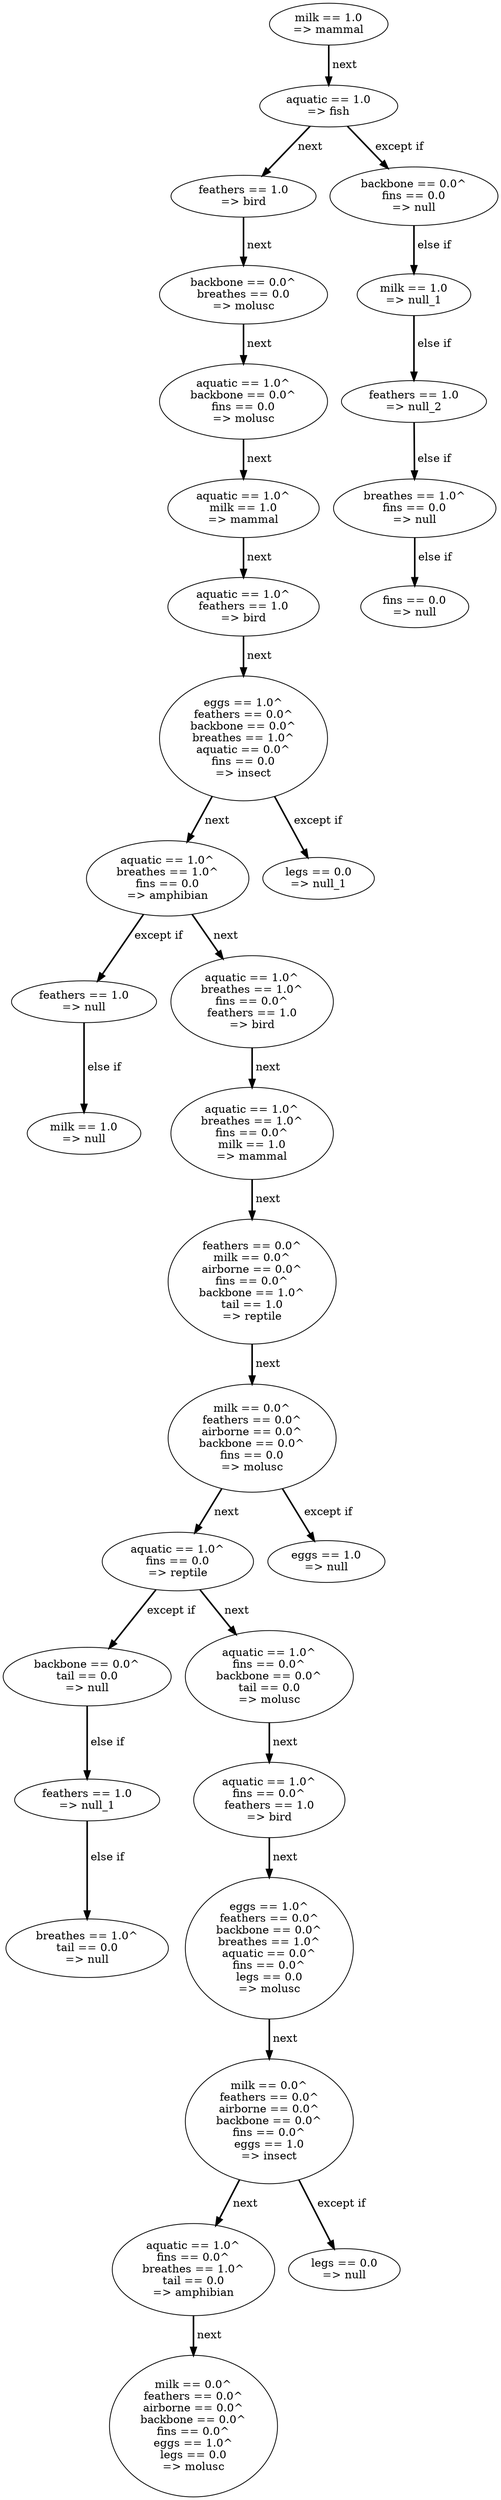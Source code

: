 digraph tree {
    "milk == 1.0
=> mammal";
    "aquatic == 1.0
=> fish";
    "feathers == 1.0
=> bird";
    "backbone == 0.0^
breathes == 0.0
=> molusc";
    "aquatic == 1.0^
backbone == 0.0^
fins == 0.0
=> molusc";
    "aquatic == 1.0^
milk == 1.0
=> mammal";
    "aquatic == 1.0^
feathers == 1.0
=> bird";
    "eggs == 1.0^
feathers == 0.0^
backbone == 0.0^
breathes == 1.0^
aquatic == 0.0^
fins == 0.0
=> insect";
    "aquatic == 1.0^
breathes == 1.0^
fins == 0.0
=> amphibian";
    "feathers == 1.0
=> null";
    "milk == 1.0
=> null";
    "aquatic == 1.0^
breathes == 1.0^
fins == 0.0^
feathers == 1.0
=> bird";
    "aquatic == 1.0^
breathes == 1.0^
fins == 0.0^
milk == 1.0
=> mammal";
    "feathers == 0.0^
milk == 0.0^
airborne == 0.0^
fins == 0.0^
backbone == 1.0^
tail == 1.0
=> reptile";
    "milk == 0.0^
feathers == 0.0^
airborne == 0.0^
backbone == 0.0^
fins == 0.0
=> molusc";
    "aquatic == 1.0^
fins == 0.0
=> reptile";
    "backbone == 0.0^
tail == 0.0
=> null";
    "feathers == 1.0
=> null_1";
    "breathes == 1.0^
tail == 0.0
=> null";
    "aquatic == 1.0^
fins == 0.0^
backbone == 0.0^
tail == 0.0
=> molusc";
    "aquatic == 1.0^
fins == 0.0^
feathers == 1.0
=> bird";
    "eggs == 1.0^
feathers == 0.0^
backbone == 0.0^
breathes == 1.0^
aquatic == 0.0^
fins == 0.0^
legs == 0.0
=> molusc";
    "milk == 0.0^
feathers == 0.0^
airborne == 0.0^
backbone == 0.0^
fins == 0.0^
eggs == 1.0
=> insect";
    "aquatic == 1.0^
fins == 0.0^
breathes == 1.0^
tail == 0.0
=> amphibian";
    "milk == 0.0^
feathers == 0.0^
airborne == 0.0^
backbone == 0.0^
fins == 0.0^
eggs == 1.0^
legs == 0.0
=> molusc";
    "legs == 0.0
=> null";
    "eggs == 1.0
=> null";
    "legs == 0.0
=> null_1";
    "backbone == 0.0^
fins == 0.0
=> null";
    "milk == 1.0
=> null_1";
    "feathers == 1.0
=> null_2";
    "breathes == 1.0^
fins == 0.0
=> null";
    "fins == 0.0
=> null";
    "milk == 1.0
=> mammal" -> "aquatic == 1.0
=> fish" [style="bold", label=" next"];
    "aquatic == 1.0
=> fish" -> "feathers == 1.0
=> bird" [style="bold", label=" next"];
    "aquatic == 1.0
=> fish" -> "backbone == 0.0^
fins == 0.0
=> null" [style="bold", label=" except if"];
    "feathers == 1.0
=> bird" -> "backbone == 0.0^
breathes == 0.0
=> molusc" [style="bold", label=" next"];
    "backbone == 0.0^
breathes == 0.0
=> molusc" -> "aquatic == 1.0^
backbone == 0.0^
fins == 0.0
=> molusc" [style="bold", label=" next"];
    "aquatic == 1.0^
backbone == 0.0^
fins == 0.0
=> molusc" -> "aquatic == 1.0^
milk == 1.0
=> mammal" [style="bold", label=" next"];
    "aquatic == 1.0^
milk == 1.0
=> mammal" -> "aquatic == 1.0^
feathers == 1.0
=> bird" [style="bold", label=" next"];
    "aquatic == 1.0^
feathers == 1.0
=> bird" -> "eggs == 1.0^
feathers == 0.0^
backbone == 0.0^
breathes == 1.0^
aquatic == 0.0^
fins == 0.0
=> insect" [style="bold", label=" next"];
    "eggs == 1.0^
feathers == 0.0^
backbone == 0.0^
breathes == 1.0^
aquatic == 0.0^
fins == 0.0
=> insect" -> "aquatic == 1.0^
breathes == 1.0^
fins == 0.0
=> amphibian" [style="bold", label=" next"];
    "eggs == 1.0^
feathers == 0.0^
backbone == 0.0^
breathes == 1.0^
aquatic == 0.0^
fins == 0.0
=> insect" -> "legs == 0.0
=> null_1" [style="bold", label=" except if"];
    "aquatic == 1.0^
breathes == 1.0^
fins == 0.0
=> amphibian" -> "feathers == 1.0
=> null" [style="bold", label=" except if"];
    "aquatic == 1.0^
breathes == 1.0^
fins == 0.0
=> amphibian" -> "aquatic == 1.0^
breathes == 1.0^
fins == 0.0^
feathers == 1.0
=> bird" [style="bold", label=" next"];
    "feathers == 1.0
=> null" -> "milk == 1.0
=> null" [style="bold", label=" else if"];
    "aquatic == 1.0^
breathes == 1.0^
fins == 0.0^
feathers == 1.0
=> bird" -> "aquatic == 1.0^
breathes == 1.0^
fins == 0.0^
milk == 1.0
=> mammal" [style="bold", label=" next"];
    "aquatic == 1.0^
breathes == 1.0^
fins == 0.0^
milk == 1.0
=> mammal" -> "feathers == 0.0^
milk == 0.0^
airborne == 0.0^
fins == 0.0^
backbone == 1.0^
tail == 1.0
=> reptile" [style="bold", label=" next"];
    "feathers == 0.0^
milk == 0.0^
airborne == 0.0^
fins == 0.0^
backbone == 1.0^
tail == 1.0
=> reptile" -> "milk == 0.0^
feathers == 0.0^
airborne == 0.0^
backbone == 0.0^
fins == 0.0
=> molusc" [style="bold", label=" next"];
    "milk == 0.0^
feathers == 0.0^
airborne == 0.0^
backbone == 0.0^
fins == 0.0
=> molusc" -> "aquatic == 1.0^
fins == 0.0
=> reptile" [style="bold", label=" next"];
    "milk == 0.0^
feathers == 0.0^
airborne == 0.0^
backbone == 0.0^
fins == 0.0
=> molusc" -> "eggs == 1.0
=> null" [style="bold", label=" except if"];
    "aquatic == 1.0^
fins == 0.0
=> reptile" -> "backbone == 0.0^
tail == 0.0
=> null" [style="bold", label=" except if"];
    "aquatic == 1.0^
fins == 0.0
=> reptile" -> "aquatic == 1.0^
fins == 0.0^
backbone == 0.0^
tail == 0.0
=> molusc" [style="bold", label=" next"];
    "backbone == 0.0^
tail == 0.0
=> null" -> "feathers == 1.0
=> null_1" [style="bold", label=" else if"];
    "feathers == 1.0
=> null_1" -> "breathes == 1.0^
tail == 0.0
=> null" [style="bold", label=" else if"];
    "aquatic == 1.0^
fins == 0.0^
backbone == 0.0^
tail == 0.0
=> molusc" -> "aquatic == 1.0^
fins == 0.0^
feathers == 1.0
=> bird" [style="bold", label=" next"];
    "aquatic == 1.0^
fins == 0.0^
feathers == 1.0
=> bird" -> "eggs == 1.0^
feathers == 0.0^
backbone == 0.0^
breathes == 1.0^
aquatic == 0.0^
fins == 0.0^
legs == 0.0
=> molusc" [style="bold", label=" next"];
    "eggs == 1.0^
feathers == 0.0^
backbone == 0.0^
breathes == 1.0^
aquatic == 0.0^
fins == 0.0^
legs == 0.0
=> molusc" -> "milk == 0.0^
feathers == 0.0^
airborne == 0.0^
backbone == 0.0^
fins == 0.0^
eggs == 1.0
=> insect" [style="bold", label=" next"];
    "milk == 0.0^
feathers == 0.0^
airborne == 0.0^
backbone == 0.0^
fins == 0.0^
eggs == 1.0
=> insect" -> "aquatic == 1.0^
fins == 0.0^
breathes == 1.0^
tail == 0.0
=> amphibian" [style="bold", label=" next"];
    "milk == 0.0^
feathers == 0.0^
airborne == 0.0^
backbone == 0.0^
fins == 0.0^
eggs == 1.0
=> insect" -> "legs == 0.0
=> null" [style="bold", label=" except if"];
    "aquatic == 1.0^
fins == 0.0^
breathes == 1.0^
tail == 0.0
=> amphibian" -> "milk == 0.0^
feathers == 0.0^
airborne == 0.0^
backbone == 0.0^
fins == 0.0^
eggs == 1.0^
legs == 0.0
=> molusc" [style="bold", label=" next"];
    "backbone == 0.0^
fins == 0.0
=> null" -> "milk == 1.0
=> null_1" [style="bold", label=" else if"];
    "milk == 1.0
=> null_1" -> "feathers == 1.0
=> null_2" [style="bold", label=" else if"];
    "feathers == 1.0
=> null_2" -> "breathes == 1.0^
fins == 0.0
=> null" [style="bold", label=" else if"];
    "breathes == 1.0^
fins == 0.0
=> null" -> "fins == 0.0
=> null" [style="bold", label=" else if"];
}
